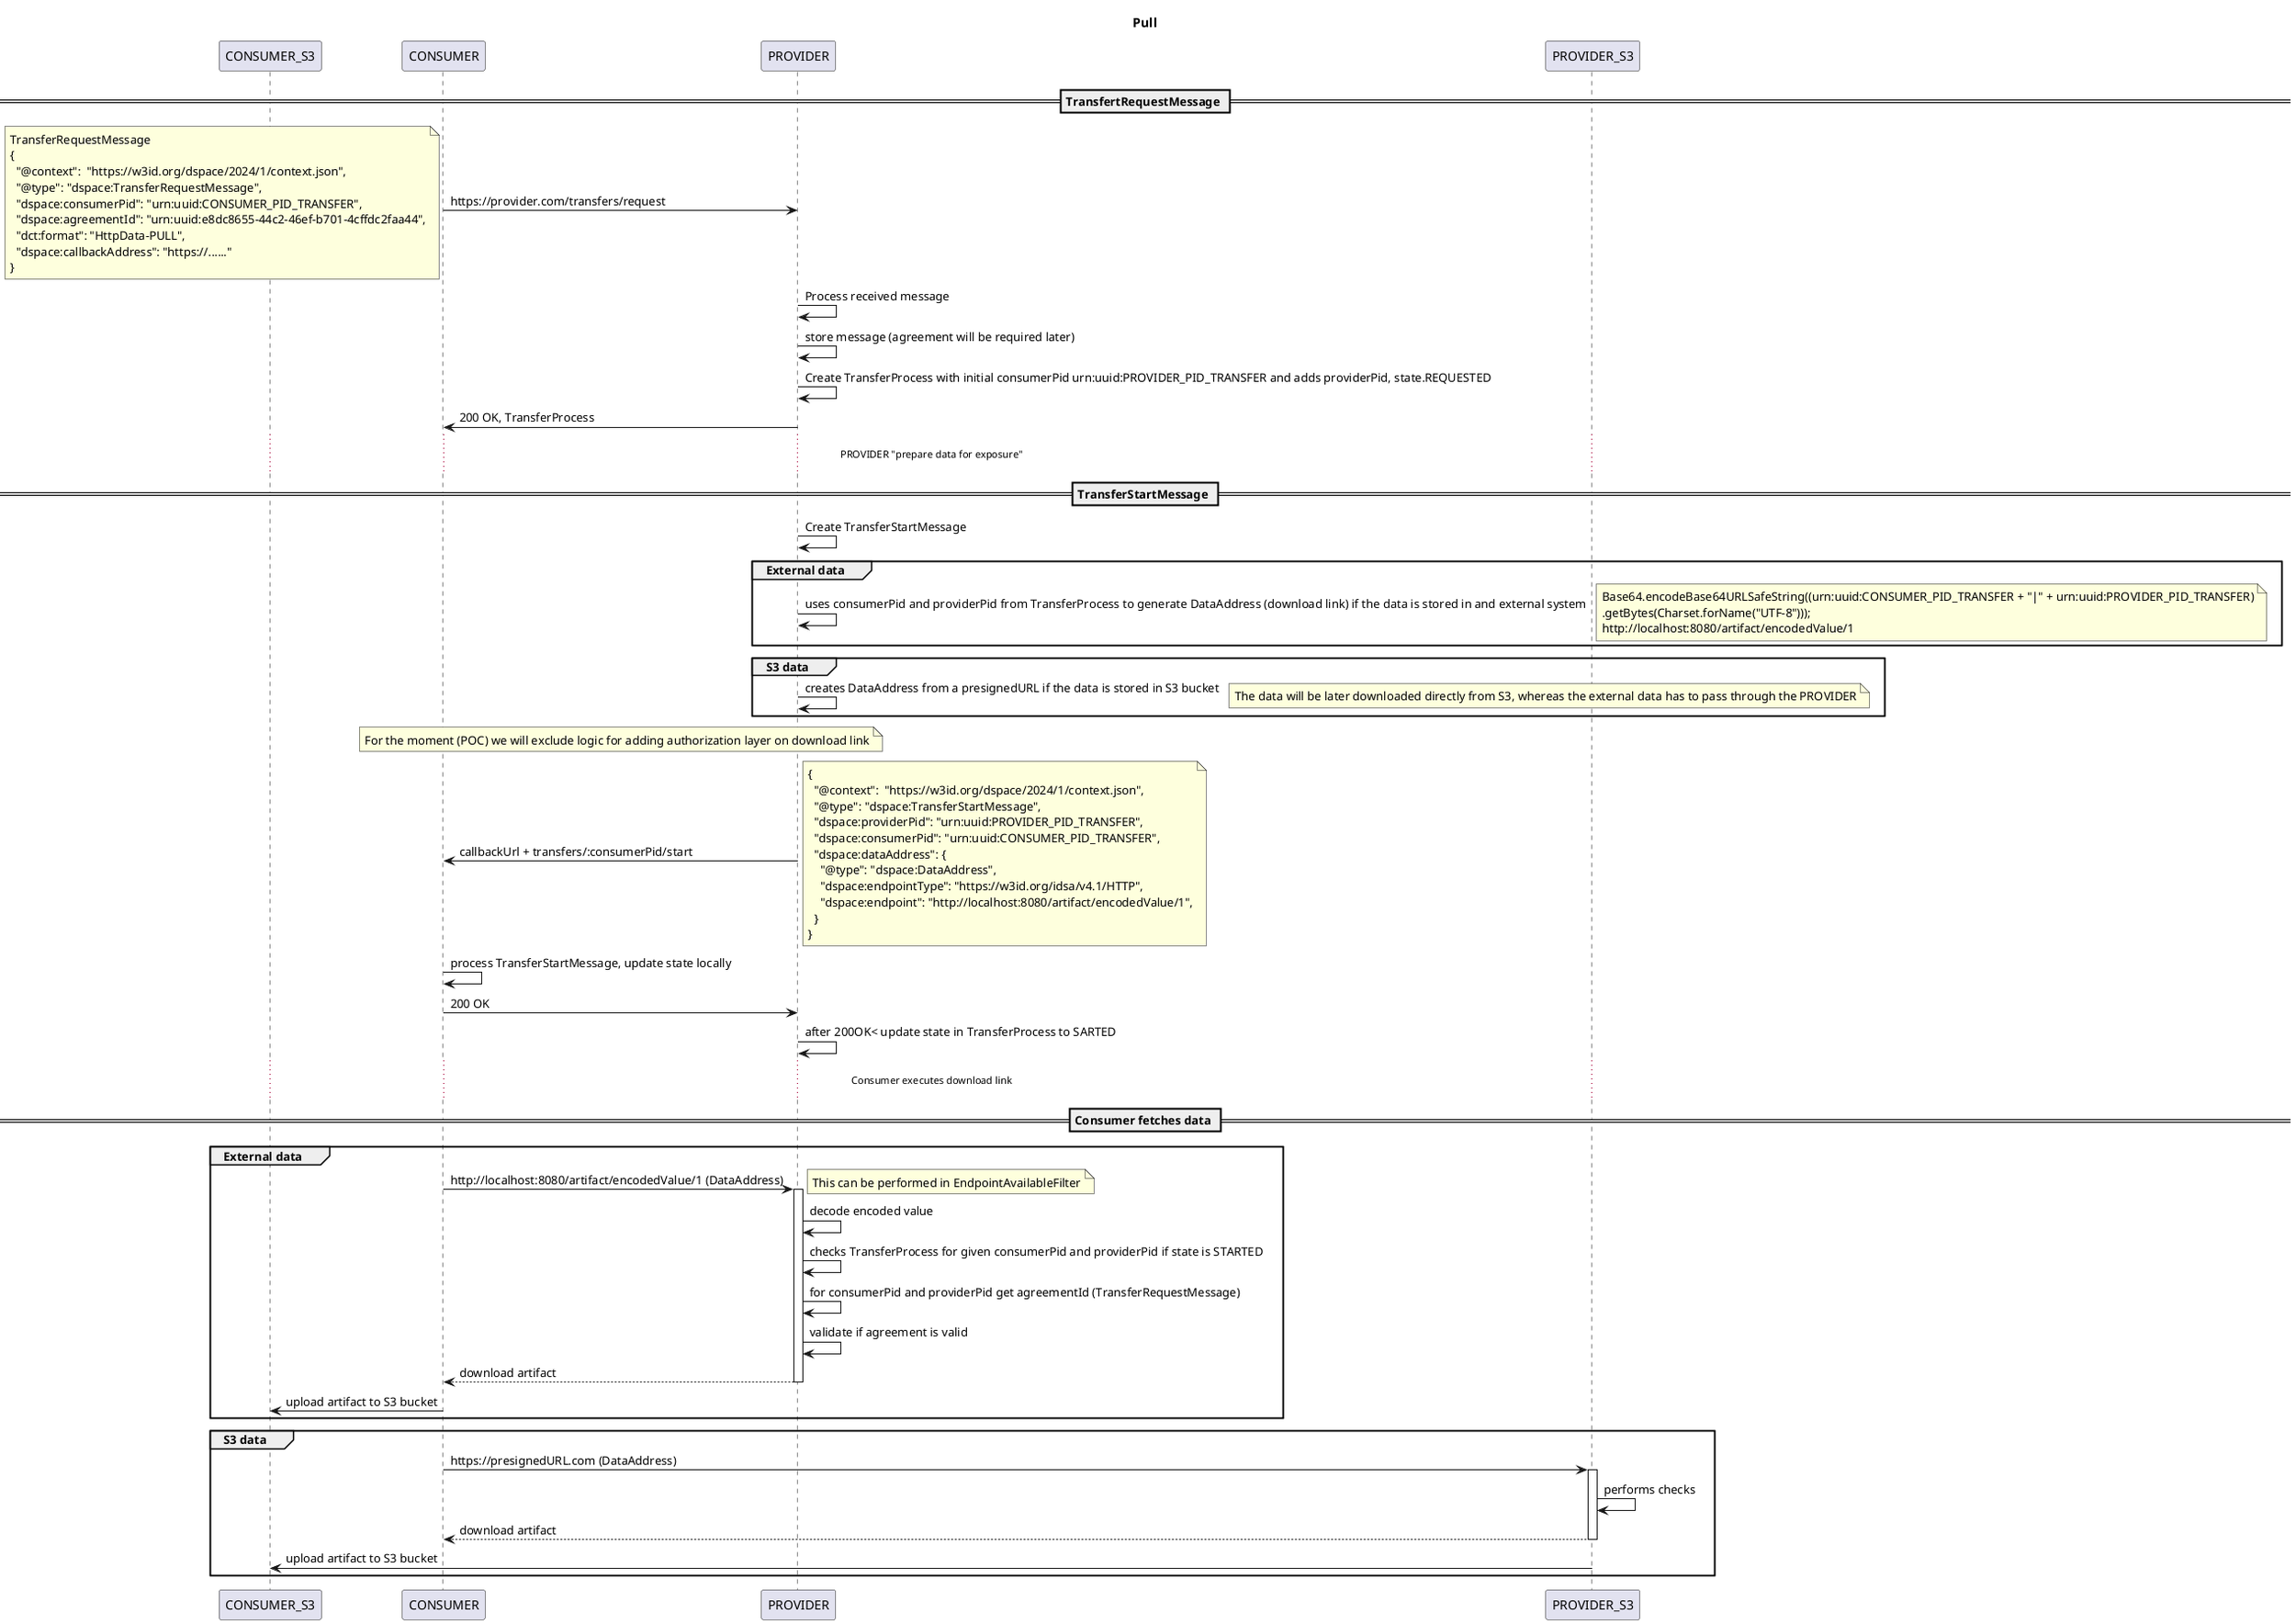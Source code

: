 @startuml

TITLE Pull

participant CONSUMER_S3 as cs3
participant CONSUMER as c
participant PROVIDER as p
participant PROVIDER_S3 as ps3

== TransfertRequestMessage ==

c->p : https://provider.com/transfers/request
note left
TransferRequestMessage
{
  "@context":  "https://w3id.org/dspace/2024/1/context.json",
  "@type": "dspace:TransferRequestMessage",
  "dspace:consumerPid": "urn:uuid:CONSUMER_PID_TRANSFER",
  "dspace:agreementId": "urn:uuid:e8dc8655-44c2-46ef-b701-4cffdc2faa44",
  "dct:format": "HttpData-PULL",
  "dspace:callbackAddress": "https://......"
}
end note

p->p: Process received message
p->p: store message (agreement will be required later)
p->p: Create TransferProcess with initial consumerPid urn:uuid:PROVIDER_PID_TRANSFER and adds providerPid, state.REQUESTED
p->c: 200 OK, TransferProcess

...PROVIDER "prepare data for exposure"...

== TransferStartMessage ==
p->p: Create TransferStartMessage
group External data
p->p: uses consumerPid and providerPid from TransferProcess to generate DataAddress (download link) if the data is stored in and external system

note right
Base64.encodeBase64URLSafeString((urn:uuid:CONSUMER_PID_TRANSFER + "|" + urn:uuid:PROVIDER_PID_TRANSFER)
.getBytes(Charset.forName("UTF-8")));
http://localhost:8080/artifact/encodedValue/1
end note
end
group S3 data
p->p: creates DataAddress from a presignedURL if the data is stored in S3 bucket

note right
The data will be later downloaded directly from S3, whereas the external data has to pass through the PROVIDER
end note
end

note over c, p
For the moment (POC) we will exclude logic for adding authorization layer on download link
end note

p->c : callbackUrl + transfers/:consumerPid/start
note right
{
  "@context":  "https://w3id.org/dspace/2024/1/context.json",
  "@type": "dspace:TransferStartMessage",
  "dspace:providerPid": "urn:uuid:PROVIDER_PID_TRANSFER",
  "dspace:consumerPid": "urn:uuid:CONSUMER_PID_TRANSFER",
  "dspace:dataAddress": {
    "@type": "dspace:DataAddress",
    "dspace:endpointType": "https://w3id.org/idsa/v4.1/HTTP",
    "dspace:endpoint": "http://localhost:8080/artifact/encodedValue/1",
  }
}
end note

c->c : process TransferStartMessage, update state locally
c->p : 200 OK
p->p: after 200OK< update state in TransferProcess to SARTED

...Consumer executes download link...

== Consumer fetches data ==

group External data
c->p ++: http://localhost:8080/artifact/encodedValue/1 (DataAddress)
note right
This can be performed in EndpointAvailableFilter
end note
p->p: decode encoded value
p->p: checks TransferProcess for given consumerPid and providerPid if state is STARTED
p->p: for consumerPid and providerPid get agreementId (TransferRequestMessage)
p->p: validate if agreement is valid
return download artifact
c->cs3 : upload artifact to S3 bucket
end

group S3 data
c->ps3 ++: https://presignedURL.com (DataAddress)
ps3->ps3: performs checks
return download artifact
ps3->cs3 : upload artifact to S3 bucket
end
@enduml